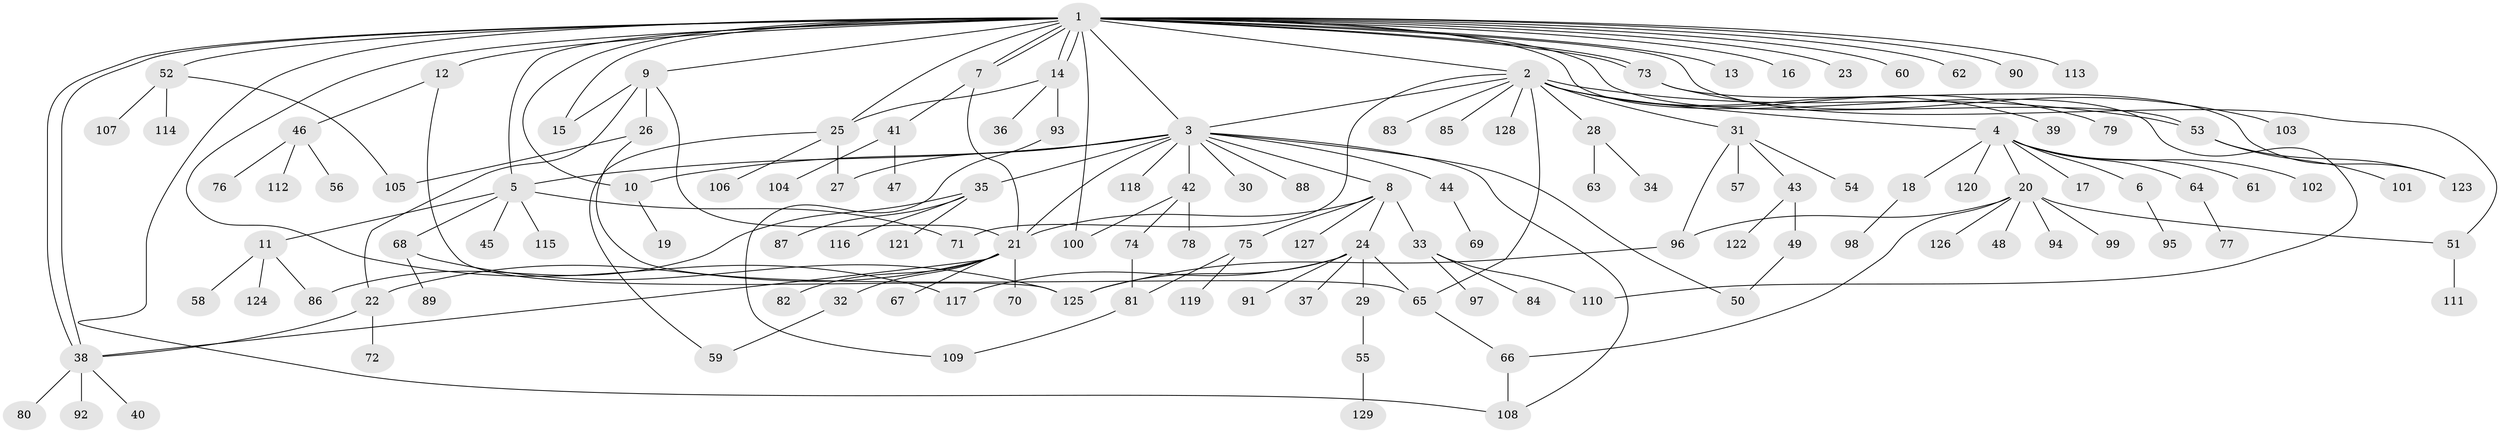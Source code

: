 // Generated by graph-tools (version 1.1) at 2025/49/03/09/25 03:49:51]
// undirected, 129 vertices, 166 edges
graph export_dot {
graph [start="1"]
  node [color=gray90,style=filled];
  1;
  2;
  3;
  4;
  5;
  6;
  7;
  8;
  9;
  10;
  11;
  12;
  13;
  14;
  15;
  16;
  17;
  18;
  19;
  20;
  21;
  22;
  23;
  24;
  25;
  26;
  27;
  28;
  29;
  30;
  31;
  32;
  33;
  34;
  35;
  36;
  37;
  38;
  39;
  40;
  41;
  42;
  43;
  44;
  45;
  46;
  47;
  48;
  49;
  50;
  51;
  52;
  53;
  54;
  55;
  56;
  57;
  58;
  59;
  60;
  61;
  62;
  63;
  64;
  65;
  66;
  67;
  68;
  69;
  70;
  71;
  72;
  73;
  74;
  75;
  76;
  77;
  78;
  79;
  80;
  81;
  82;
  83;
  84;
  85;
  86;
  87;
  88;
  89;
  90;
  91;
  92;
  93;
  94;
  95;
  96;
  97;
  98;
  99;
  100;
  101;
  102;
  103;
  104;
  105;
  106;
  107;
  108;
  109;
  110;
  111;
  112;
  113;
  114;
  115;
  116;
  117;
  118;
  119;
  120;
  121;
  122;
  123;
  124;
  125;
  126;
  127;
  128;
  129;
  1 -- 2;
  1 -- 3;
  1 -- 5;
  1 -- 7;
  1 -- 7;
  1 -- 9;
  1 -- 10;
  1 -- 12;
  1 -- 13;
  1 -- 14;
  1 -- 14;
  1 -- 15;
  1 -- 16;
  1 -- 23;
  1 -- 25;
  1 -- 38;
  1 -- 38;
  1 -- 51;
  1 -- 52;
  1 -- 53;
  1 -- 60;
  1 -- 62;
  1 -- 73;
  1 -- 73;
  1 -- 90;
  1 -- 100;
  1 -- 108;
  1 -- 110;
  1 -- 113;
  1 -- 117;
  2 -- 3;
  2 -- 4;
  2 -- 28;
  2 -- 31;
  2 -- 39;
  2 -- 53;
  2 -- 65;
  2 -- 71;
  2 -- 79;
  2 -- 83;
  2 -- 85;
  2 -- 128;
  3 -- 5;
  3 -- 8;
  3 -- 10;
  3 -- 21;
  3 -- 27;
  3 -- 30;
  3 -- 35;
  3 -- 42;
  3 -- 44;
  3 -- 50;
  3 -- 88;
  3 -- 108;
  3 -- 118;
  4 -- 6;
  4 -- 17;
  4 -- 18;
  4 -- 20;
  4 -- 61;
  4 -- 64;
  4 -- 102;
  4 -- 120;
  5 -- 11;
  5 -- 45;
  5 -- 68;
  5 -- 71;
  5 -- 115;
  6 -- 95;
  7 -- 21;
  7 -- 41;
  8 -- 21;
  8 -- 24;
  8 -- 33;
  8 -- 75;
  8 -- 127;
  9 -- 15;
  9 -- 21;
  9 -- 22;
  9 -- 26;
  10 -- 19;
  11 -- 58;
  11 -- 86;
  11 -- 124;
  12 -- 46;
  12 -- 125;
  14 -- 25;
  14 -- 36;
  14 -- 93;
  18 -- 98;
  20 -- 48;
  20 -- 51;
  20 -- 66;
  20 -- 94;
  20 -- 96;
  20 -- 99;
  20 -- 126;
  21 -- 22;
  21 -- 32;
  21 -- 38;
  21 -- 67;
  21 -- 70;
  21 -- 82;
  22 -- 38;
  22 -- 72;
  24 -- 29;
  24 -- 37;
  24 -- 65;
  24 -- 91;
  24 -- 117;
  24 -- 125;
  25 -- 27;
  25 -- 59;
  25 -- 106;
  26 -- 65;
  26 -- 105;
  28 -- 34;
  28 -- 63;
  29 -- 55;
  31 -- 43;
  31 -- 54;
  31 -- 57;
  31 -- 96;
  32 -- 59;
  33 -- 84;
  33 -- 97;
  33 -- 110;
  35 -- 86;
  35 -- 87;
  35 -- 116;
  35 -- 121;
  38 -- 40;
  38 -- 80;
  38 -- 92;
  41 -- 47;
  41 -- 104;
  42 -- 74;
  42 -- 78;
  42 -- 100;
  43 -- 49;
  43 -- 122;
  44 -- 69;
  46 -- 56;
  46 -- 76;
  46 -- 112;
  49 -- 50;
  51 -- 111;
  52 -- 105;
  52 -- 107;
  52 -- 114;
  53 -- 101;
  53 -- 123;
  55 -- 129;
  64 -- 77;
  65 -- 66;
  66 -- 108;
  68 -- 89;
  68 -- 125;
  73 -- 103;
  73 -- 123;
  74 -- 81;
  75 -- 81;
  75 -- 119;
  81 -- 109;
  93 -- 109;
  96 -- 125;
}
